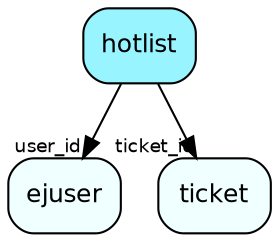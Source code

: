 digraph hotlist  {
node [shape = box style="rounded, filled" fontname = "Helvetica" fontsize = "12" ]
edge [fontname = "Helvetica" fontsize = "9"]

hotlist[fillcolor = "cadetblue1"]
ejuser[fillcolor = "azure1"]
ticket[fillcolor = "azure1"]
hotlist -> ejuser [headlabel = "user_id"]
hotlist -> ticket [headlabel = "ticket_id"]
}
